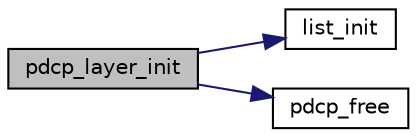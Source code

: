 digraph "pdcp_layer_init"
{
 // LATEX_PDF_SIZE
  edge [fontname="Helvetica",fontsize="10",labelfontname="Helvetica",labelfontsize="10"];
  node [fontname="Helvetica",fontsize="10",shape=record];
  rankdir="LR";
  Node1 [label="pdcp_layer_init",height=0.2,width=0.4,color="black", fillcolor="grey75", style="filled", fontcolor="black",tooltip=" "];
  Node1 -> Node2 [color="midnightblue",fontsize="10",style="solid",fontname="Helvetica"];
  Node2 [label="list_init",height=0.2,width=0.4,color="black", fillcolor="white", style="filled",URL="$list_8c.html#a896782f4f794d085242b80e09bbc91dd",tooltip=" "];
  Node1 -> Node3 [color="midnightblue",fontsize="10",style="solid",fontname="Helvetica"];
  Node3 [label="pdcp_free",height=0.2,width=0.4,color="black", fillcolor="white", style="filled",URL="$pdcp_8c.html#a4a5257502aad38255aa34acf9216af8f",tooltip=" "];
}
